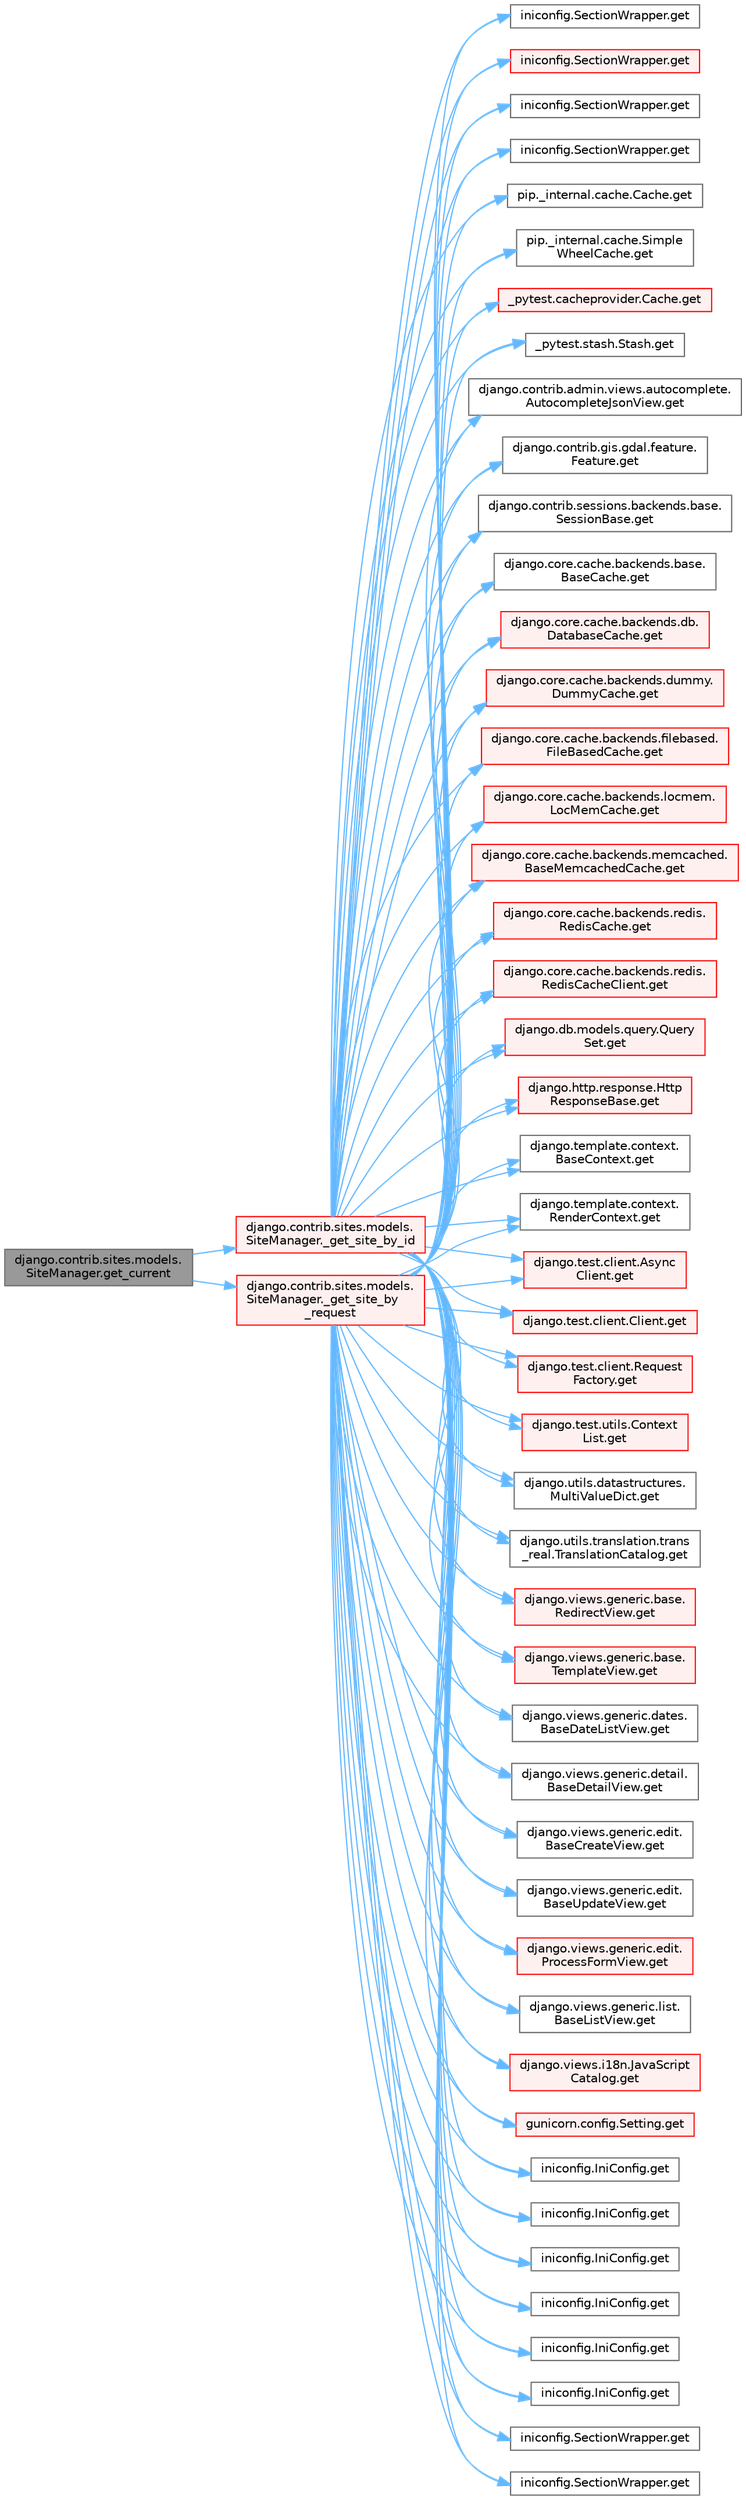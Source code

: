 digraph "django.contrib.sites.models.SiteManager.get_current"
{
 // LATEX_PDF_SIZE
  bgcolor="transparent";
  edge [fontname=Helvetica,fontsize=10,labelfontname=Helvetica,labelfontsize=10];
  node [fontname=Helvetica,fontsize=10,shape=box,height=0.2,width=0.4];
  rankdir="LR";
  Node1 [id="Node000001",label="django.contrib.sites.models.\lSiteManager.get_current",height=0.2,width=0.4,color="gray40", fillcolor="grey60", style="filled", fontcolor="black",tooltip=" "];
  Node1 -> Node2 [id="edge1_Node000001_Node000002",color="steelblue1",style="solid",tooltip=" "];
  Node2 [id="Node000002",label="django.contrib.sites.models.\lSiteManager._get_site_by_id",height=0.2,width=0.4,color="red", fillcolor="#FFF0F0", style="filled",URL="$classdjango_1_1contrib_1_1sites_1_1models_1_1_site_manager.html#aa2caa86610079c1d43d51ecd4eeffdfd",tooltip=" "];
  Node2 -> Node3 [id="edge2_Node000002_Node000003",color="steelblue1",style="solid",tooltip=" "];
  Node3 [id="Node000003",label="_pytest.cacheprovider.Cache.get",height=0.2,width=0.4,color="red", fillcolor="#FFF0F0", style="filled",URL="$class__pytest_1_1cacheprovider_1_1_cache.html#a752b42a7c4034371bcd23244b1862148",tooltip=" "];
  Node2 -> Node5 [id="edge3_Node000002_Node000005",color="steelblue1",style="solid",tooltip=" "];
  Node5 [id="Node000005",label="_pytest.stash.Stash.get",height=0.2,width=0.4,color="grey40", fillcolor="white", style="filled",URL="$class__pytest_1_1stash_1_1_stash.html#a7fec5e28d31d41b05838c98ac277c8c5",tooltip=" "];
  Node2 -> Node6 [id="edge4_Node000002_Node000006",color="steelblue1",style="solid",tooltip=" "];
  Node6 [id="Node000006",label="django.contrib.admin.views.autocomplete.\lAutocompleteJsonView.get",height=0.2,width=0.4,color="grey40", fillcolor="white", style="filled",URL="$classdjango_1_1contrib_1_1admin_1_1views_1_1autocomplete_1_1_autocomplete_json_view.html#a34a861d7d91bddbce574ab88c184895e",tooltip=" "];
  Node2 -> Node7 [id="edge5_Node000002_Node000007",color="steelblue1",style="solid",tooltip=" "];
  Node7 [id="Node000007",label="django.contrib.gis.gdal.feature.\lFeature.get",height=0.2,width=0.4,color="grey40", fillcolor="white", style="filled",URL="$classdjango_1_1contrib_1_1gis_1_1gdal_1_1feature_1_1_feature.html#a21986d93135566e82dd6f57de5e37038",tooltip=" "];
  Node2 -> Node8 [id="edge6_Node000002_Node000008",color="steelblue1",style="solid",tooltip=" "];
  Node8 [id="Node000008",label="django.contrib.sessions.backends.base.\lSessionBase.get",height=0.2,width=0.4,color="grey40", fillcolor="white", style="filled",URL="$classdjango_1_1contrib_1_1sessions_1_1backends_1_1base_1_1_session_base.html#a7d41576dd78ee0cae19d35e409a0dac4",tooltip=" "];
  Node2 -> Node9 [id="edge7_Node000002_Node000009",color="steelblue1",style="solid",tooltip=" "];
  Node9 [id="Node000009",label="django.core.cache.backends.base.\lBaseCache.get",height=0.2,width=0.4,color="grey40", fillcolor="white", style="filled",URL="$classdjango_1_1core_1_1cache_1_1backends_1_1base_1_1_base_cache.html#a670decaea5fb02f8e13f62c4a8d3b691",tooltip=" "];
  Node2 -> Node10 [id="edge8_Node000002_Node000010",color="steelblue1",style="solid",tooltip=" "];
  Node10 [id="Node000010",label="django.core.cache.backends.db.\lDatabaseCache.get",height=0.2,width=0.4,color="red", fillcolor="#FFF0F0", style="filled",URL="$classdjango_1_1core_1_1cache_1_1backends_1_1db_1_1_database_cache.html#ab7c8bab4308c7ceac722a940914fedf1",tooltip=" "];
  Node2 -> Node12 [id="edge9_Node000002_Node000012",color="steelblue1",style="solid",tooltip=" "];
  Node12 [id="Node000012",label="django.core.cache.backends.dummy.\lDummyCache.get",height=0.2,width=0.4,color="red", fillcolor="#FFF0F0", style="filled",URL="$classdjango_1_1core_1_1cache_1_1backends_1_1dummy_1_1_dummy_cache.html#a91db0f78eeef15ccb77c8c518e12de81",tooltip=" "];
  Node2 -> Node1455 [id="edge10_Node000002_Node001455",color="steelblue1",style="solid",tooltip=" "];
  Node1455 [id="Node001455",label="django.core.cache.backends.filebased.\lFileBasedCache.get",height=0.2,width=0.4,color="red", fillcolor="#FFF0F0", style="filled",URL="$classdjango_1_1core_1_1cache_1_1backends_1_1filebased_1_1_file_based_cache.html#a81478fa25dd545d6e223f4e3d6760646",tooltip=" "];
  Node2 -> Node1649 [id="edge11_Node000002_Node001649",color="steelblue1",style="solid",tooltip=" "];
  Node1649 [id="Node001649",label="django.core.cache.backends.locmem.\lLocMemCache.get",height=0.2,width=0.4,color="red", fillcolor="#FFF0F0", style="filled",URL="$classdjango_1_1core_1_1cache_1_1backends_1_1locmem_1_1_loc_mem_cache.html#aeb7aff9d132188d4b106f42045eaf803",tooltip=" "];
  Node2 -> Node1651 [id="edge12_Node000002_Node001651",color="steelblue1",style="solid",tooltip=" "];
  Node1651 [id="Node001651",label="django.core.cache.backends.memcached.\lBaseMemcachedCache.get",height=0.2,width=0.4,color="red", fillcolor="#FFF0F0", style="filled",URL="$classdjango_1_1core_1_1cache_1_1backends_1_1memcached_1_1_base_memcached_cache.html#ad5e6be20ce407cf4548603d3b413c56e",tooltip=" "];
  Node2 -> Node1652 [id="edge13_Node000002_Node001652",color="steelblue1",style="solid",tooltip=" "];
  Node1652 [id="Node001652",label="django.core.cache.backends.redis.\lRedisCache.get",height=0.2,width=0.4,color="red", fillcolor="#FFF0F0", style="filled",URL="$classdjango_1_1core_1_1cache_1_1backends_1_1redis_1_1_redis_cache.html#ac5ae812bc82909854e7658e31c37fdcb",tooltip=" "];
  Node2 -> Node1653 [id="edge14_Node000002_Node001653",color="steelblue1",style="solid",tooltip=" "];
  Node1653 [id="Node001653",label="django.core.cache.backends.redis.\lRedisCacheClient.get",height=0.2,width=0.4,color="red", fillcolor="#FFF0F0", style="filled",URL="$classdjango_1_1core_1_1cache_1_1backends_1_1redis_1_1_redis_cache_client.html#aa437370e2a6efba9f9cdf9beb76611ea",tooltip=" "];
  Node2 -> Node1654 [id="edge15_Node000002_Node001654",color="steelblue1",style="solid",tooltip=" "];
  Node1654 [id="Node001654",label="django.db.models.query.Query\lSet.get",height=0.2,width=0.4,color="red", fillcolor="#FFF0F0", style="filled",URL="$classdjango_1_1db_1_1models_1_1query_1_1_query_set.html#afe9afa909843984d4fa4c2555f0f1310",tooltip=" "];
  Node2 -> Node1677 [id="edge16_Node000002_Node001677",color="steelblue1",style="solid",tooltip=" "];
  Node1677 [id="Node001677",label="django.http.response.Http\lResponseBase.get",height=0.2,width=0.4,color="red", fillcolor="#FFF0F0", style="filled",URL="$classdjango_1_1http_1_1response_1_1_http_response_base.html#ae2baff89ce088ff5c75d643fbbe62a1d",tooltip=" "];
  Node2 -> Node1678 [id="edge17_Node000002_Node001678",color="steelblue1",style="solid",tooltip=" "];
  Node1678 [id="Node001678",label="django.template.context.\lBaseContext.get",height=0.2,width=0.4,color="grey40", fillcolor="white", style="filled",URL="$classdjango_1_1template_1_1context_1_1_base_context.html#aa6bca4c3b5ae1ea243543be4c63cba66",tooltip=" "];
  Node2 -> Node1679 [id="edge18_Node000002_Node001679",color="steelblue1",style="solid",tooltip=" "];
  Node1679 [id="Node001679",label="django.template.context.\lRenderContext.get",height=0.2,width=0.4,color="grey40", fillcolor="white", style="filled",URL="$classdjango_1_1template_1_1context_1_1_render_context.html#a5d75cc6852de769dbc5d5812ee293920",tooltip=" "];
  Node2 -> Node1680 [id="edge19_Node000002_Node001680",color="steelblue1",style="solid",tooltip=" "];
  Node1680 [id="Node001680",label="django.test.client.Async\lClient.get",height=0.2,width=0.4,color="red", fillcolor="#FFF0F0", style="filled",URL="$classdjango_1_1test_1_1client_1_1_async_client.html#ac0d5bba8e7175389ee57c8dfe5d79413",tooltip=" "];
  Node2 -> Node1681 [id="edge20_Node000002_Node001681",color="steelblue1",style="solid",tooltip=" "];
  Node1681 [id="Node001681",label="django.test.client.Client.get",height=0.2,width=0.4,color="red", fillcolor="#FFF0F0", style="filled",URL="$classdjango_1_1test_1_1client_1_1_client.html#a7aed7a3986cc017e8c62922005d98305",tooltip=" "];
  Node2 -> Node1682 [id="edge21_Node000002_Node001682",color="steelblue1",style="solid",tooltip=" "];
  Node1682 [id="Node001682",label="django.test.client.Request\lFactory.get",height=0.2,width=0.4,color="red", fillcolor="#FFF0F0", style="filled",URL="$classdjango_1_1test_1_1client_1_1_request_factory.html#af1604d8bd1d1639f245d371c186a3261",tooltip=" "];
  Node2 -> Node1683 [id="edge22_Node000002_Node001683",color="steelblue1",style="solid",tooltip=" "];
  Node1683 [id="Node001683",label="django.test.utils.Context\lList.get",height=0.2,width=0.4,color="red", fillcolor="#FFF0F0", style="filled",URL="$classdjango_1_1test_1_1utils_1_1_context_list.html#a1797663a8ac92f44dcb9ad281a896842",tooltip=" "];
  Node2 -> Node2093 [id="edge23_Node000002_Node002093",color="steelblue1",style="solid",tooltip=" "];
  Node2093 [id="Node002093",label="django.utils.datastructures.\lMultiValueDict.get",height=0.2,width=0.4,color="grey40", fillcolor="white", style="filled",URL="$classdjango_1_1utils_1_1datastructures_1_1_multi_value_dict.html#a4018ed4ed7f94277630f7228ef396c94",tooltip=" "];
  Node2 -> Node2094 [id="edge24_Node000002_Node002094",color="steelblue1",style="solid",tooltip=" "];
  Node2094 [id="Node002094",label="django.utils.translation.trans\l_real.TranslationCatalog.get",height=0.2,width=0.4,color="grey40", fillcolor="white", style="filled",URL="$classdjango_1_1utils_1_1translation_1_1trans__real_1_1_translation_catalog.html#a3767ba1b641f9310cac42bc0703e7fe6",tooltip=" "];
  Node2 -> Node2095 [id="edge25_Node000002_Node002095",color="steelblue1",style="solid",tooltip=" "];
  Node2095 [id="Node002095",label="django.views.generic.base.\lRedirectView.get",height=0.2,width=0.4,color="red", fillcolor="#FFF0F0", style="filled",URL="$classdjango_1_1views_1_1generic_1_1base_1_1_redirect_view.html#ab6c171df77475a0b78266f48084ea5fb",tooltip=" "];
  Node2 -> Node2111 [id="edge26_Node000002_Node002111",color="steelblue1",style="solid",tooltip=" "];
  Node2111 [id="Node002111",label="django.views.generic.base.\lTemplateView.get",height=0.2,width=0.4,color="red", fillcolor="#FFF0F0", style="filled",URL="$classdjango_1_1views_1_1generic_1_1base_1_1_template_view.html#a12232ec7fd058af76ce8c7af132ef915",tooltip=" "];
  Node2 -> Node2182 [id="edge27_Node000002_Node002182",color="steelblue1",style="solid",tooltip=" "];
  Node2182 [id="Node002182",label="django.views.generic.dates.\lBaseDateListView.get",height=0.2,width=0.4,color="grey40", fillcolor="white", style="filled",URL="$classdjango_1_1views_1_1generic_1_1dates_1_1_base_date_list_view.html#a8d4e06af704289fed39c21f96fc70015",tooltip=" "];
  Node2 -> Node2183 [id="edge28_Node000002_Node002183",color="steelblue1",style="solid",tooltip=" "];
  Node2183 [id="Node002183",label="django.views.generic.detail.\lBaseDetailView.get",height=0.2,width=0.4,color="grey40", fillcolor="white", style="filled",URL="$classdjango_1_1views_1_1generic_1_1detail_1_1_base_detail_view.html#a2c42312d10a24e4afd4c4f4a8447a20b",tooltip=" "];
  Node2 -> Node2184 [id="edge29_Node000002_Node002184",color="steelblue1",style="solid",tooltip=" "];
  Node2184 [id="Node002184",label="django.views.generic.edit.\lBaseCreateView.get",height=0.2,width=0.4,color="grey40", fillcolor="white", style="filled",URL="$classdjango_1_1views_1_1generic_1_1edit_1_1_base_create_view.html#a395fdf6c5e9872b58af4fcb5dad0c341",tooltip=" "];
  Node2 -> Node2185 [id="edge30_Node000002_Node002185",color="steelblue1",style="solid",tooltip=" "];
  Node2185 [id="Node002185",label="django.views.generic.edit.\lBaseUpdateView.get",height=0.2,width=0.4,color="grey40", fillcolor="white", style="filled",URL="$classdjango_1_1views_1_1generic_1_1edit_1_1_base_update_view.html#a4060562b5e42a8329fe7b3ccc046afdd",tooltip=" "];
  Node2 -> Node2186 [id="edge31_Node000002_Node002186",color="steelblue1",style="solid",tooltip=" "];
  Node2186 [id="Node002186",label="django.views.generic.edit.\lProcessFormView.get",height=0.2,width=0.4,color="red", fillcolor="#FFF0F0", style="filled",URL="$classdjango_1_1views_1_1generic_1_1edit_1_1_process_form_view.html#af7def109918828469fd90c209d775e40",tooltip=" "];
  Node2 -> Node2187 [id="edge32_Node000002_Node002187",color="steelblue1",style="solid",tooltip=" "];
  Node2187 [id="Node002187",label="django.views.generic.list.\lBaseListView.get",height=0.2,width=0.4,color="grey40", fillcolor="white", style="filled",URL="$classdjango_1_1views_1_1generic_1_1list_1_1_base_list_view.html#af1b9f95588730e85e94be86fd556acef",tooltip=" "];
  Node2 -> Node2188 [id="edge33_Node000002_Node002188",color="steelblue1",style="solid",tooltip=" "];
  Node2188 [id="Node002188",label="django.views.i18n.JavaScript\lCatalog.get",height=0.2,width=0.4,color="red", fillcolor="#FFF0F0", style="filled",URL="$classdjango_1_1views_1_1i18n_1_1_java_script_catalog.html#af1c89ce907d49f49fe2456be8eaa39d2",tooltip=" "];
  Node2 -> Node2190 [id="edge34_Node000002_Node002190",color="steelblue1",style="solid",tooltip=" "];
  Node2190 [id="Node002190",label="gunicorn.config.Setting.get",height=0.2,width=0.4,color="red", fillcolor="#FFF0F0", style="filled",URL="$classgunicorn_1_1config_1_1_setting.html#a073fc5db1c568f183f22d137009d059f",tooltip=" "];
  Node2 -> Node2191 [id="edge35_Node000002_Node002191",color="steelblue1",style="solid",tooltip=" "];
  Node2191 [id="Node002191",label="iniconfig.IniConfig.get",height=0.2,width=0.4,color="grey40", fillcolor="white", style="filled",URL="$classiniconfig_1_1_ini_config.html#a214ac1bcd2b3e307861d1c98c5bd73a5",tooltip=" "];
  Node2 -> Node2192 [id="edge36_Node000002_Node002192",color="steelblue1",style="solid",tooltip=" "];
  Node2192 [id="Node002192",label="iniconfig.IniConfig.get",height=0.2,width=0.4,color="grey40", fillcolor="white", style="filled",URL="$classiniconfig_1_1_ini_config.html#a9f9c5d75bf2f24fec0007dce7e967d33",tooltip=" "];
  Node2 -> Node2193 [id="edge37_Node000002_Node002193",color="steelblue1",style="solid",tooltip=" "];
  Node2193 [id="Node002193",label="iniconfig.IniConfig.get",height=0.2,width=0.4,color="grey40", fillcolor="white", style="filled",URL="$classiniconfig_1_1_ini_config.html#a03d5f5f39b283e09a4ea0e9f7776b400",tooltip=" "];
  Node2 -> Node2194 [id="edge38_Node000002_Node002194",color="steelblue1",style="solid",tooltip=" "];
  Node2194 [id="Node002194",label="iniconfig.IniConfig.get",height=0.2,width=0.4,color="grey40", fillcolor="white", style="filled",URL="$classiniconfig_1_1_ini_config.html#a6fa648d88a684669548e8b7b324f84d4",tooltip=" "];
  Node2 -> Node2195 [id="edge39_Node000002_Node002195",color="steelblue1",style="solid",tooltip=" "];
  Node2195 [id="Node002195",label="iniconfig.IniConfig.get",height=0.2,width=0.4,color="grey40", fillcolor="white", style="filled",URL="$classiniconfig_1_1_ini_config.html#a508514ce0ae9e18309bc0d1df9647c9e",tooltip=" "];
  Node2 -> Node2196 [id="edge40_Node000002_Node002196",color="steelblue1",style="solid",tooltip=" "];
  Node2196 [id="Node002196",label="iniconfig.IniConfig.get",height=0.2,width=0.4,color="grey40", fillcolor="white", style="filled",URL="$classiniconfig_1_1_ini_config.html#ad19e1f63ae7a5cf613c02dbcf52685ee",tooltip=" "];
  Node2 -> Node2197 [id="edge41_Node000002_Node002197",color="steelblue1",style="solid",tooltip=" "];
  Node2197 [id="Node002197",label="iniconfig.SectionWrapper.get",height=0.2,width=0.4,color="grey40", fillcolor="white", style="filled",URL="$classiniconfig_1_1_section_wrapper.html#a56524d447042f6a72868caf2bc201256",tooltip=" "];
  Node2 -> Node2198 [id="edge42_Node000002_Node002198",color="steelblue1",style="solid",tooltip=" "];
  Node2198 [id="Node002198",label="iniconfig.SectionWrapper.get",height=0.2,width=0.4,color="grey40", fillcolor="white", style="filled",URL="$classiniconfig_1_1_section_wrapper.html#a8463a275d2791bbfde7e32cf0438a8e5",tooltip=" "];
  Node2 -> Node2199 [id="edge43_Node000002_Node002199",color="steelblue1",style="solid",tooltip=" "];
  Node2199 [id="Node002199",label="iniconfig.SectionWrapper.get",height=0.2,width=0.4,color="grey40", fillcolor="white", style="filled",URL="$classiniconfig_1_1_section_wrapper.html#a6c11a0ce05e1e24b93f059563cd72a30",tooltip=" "];
  Node2 -> Node2200 [id="edge44_Node000002_Node002200",color="steelblue1",style="solid",tooltip=" "];
  Node2200 [id="Node002200",label="iniconfig.SectionWrapper.get",height=0.2,width=0.4,color="red", fillcolor="#FFF0F0", style="filled",URL="$classiniconfig_1_1_section_wrapper.html#a1532012acf55bd506b3c266ee9420666",tooltip=" "];
  Node2 -> Node2201 [id="edge45_Node000002_Node002201",color="steelblue1",style="solid",tooltip=" "];
  Node2201 [id="Node002201",label="iniconfig.SectionWrapper.get",height=0.2,width=0.4,color="grey40", fillcolor="white", style="filled",URL="$classiniconfig_1_1_section_wrapper.html#a7ebc71e2046f5173a5ddf903ede8927f",tooltip=" "];
  Node2 -> Node2202 [id="edge46_Node000002_Node002202",color="steelblue1",style="solid",tooltip=" "];
  Node2202 [id="Node002202",label="iniconfig.SectionWrapper.get",height=0.2,width=0.4,color="grey40", fillcolor="white", style="filled",URL="$classiniconfig_1_1_section_wrapper.html#a334537a71c277e3266a0fd3f9c599df1",tooltip=" "];
  Node2 -> Node2203 [id="edge47_Node000002_Node002203",color="steelblue1",style="solid",tooltip=" "];
  Node2203 [id="Node002203",label="pip._internal.cache.Cache.get",height=0.2,width=0.4,color="grey40", fillcolor="white", style="filled",URL="$classpip_1_1__internal_1_1cache_1_1_cache.html#ad95f772f6ababe1fa35f7e17a4aba68d",tooltip=" "];
  Node2 -> Node2204 [id="edge48_Node000002_Node002204",color="steelblue1",style="solid",tooltip=" "];
  Node2204 [id="Node002204",label="pip._internal.cache.Simple\lWheelCache.get",height=0.2,width=0.4,color="grey40", fillcolor="white", style="filled",URL="$classpip_1_1__internal_1_1cache_1_1_simple_wheel_cache.html#ac01760c9d465f62ad08e91262ad3c906",tooltip=" "];
  Node1 -> Node4527 [id="edge49_Node000001_Node004527",color="steelblue1",style="solid",tooltip=" "];
  Node4527 [id="Node004527",label="django.contrib.sites.models.\lSiteManager._get_site_by\l_request",height=0.2,width=0.4,color="red", fillcolor="#FFF0F0", style="filled",URL="$classdjango_1_1contrib_1_1sites_1_1models_1_1_site_manager.html#afe4ac1f1603e7bc2e95bd348c30e9d81",tooltip=" "];
  Node4527 -> Node3 [id="edge50_Node004527_Node000003",color="steelblue1",style="solid",tooltip=" "];
  Node4527 -> Node5 [id="edge51_Node004527_Node000005",color="steelblue1",style="solid",tooltip=" "];
  Node4527 -> Node6 [id="edge52_Node004527_Node000006",color="steelblue1",style="solid",tooltip=" "];
  Node4527 -> Node7 [id="edge53_Node004527_Node000007",color="steelblue1",style="solid",tooltip=" "];
  Node4527 -> Node8 [id="edge54_Node004527_Node000008",color="steelblue1",style="solid",tooltip=" "];
  Node4527 -> Node9 [id="edge55_Node004527_Node000009",color="steelblue1",style="solid",tooltip=" "];
  Node4527 -> Node10 [id="edge56_Node004527_Node000010",color="steelblue1",style="solid",tooltip=" "];
  Node4527 -> Node12 [id="edge57_Node004527_Node000012",color="steelblue1",style="solid",tooltip=" "];
  Node4527 -> Node1455 [id="edge58_Node004527_Node001455",color="steelblue1",style="solid",tooltip=" "];
  Node4527 -> Node1649 [id="edge59_Node004527_Node001649",color="steelblue1",style="solid",tooltip=" "];
  Node4527 -> Node1651 [id="edge60_Node004527_Node001651",color="steelblue1",style="solid",tooltip=" "];
  Node4527 -> Node1652 [id="edge61_Node004527_Node001652",color="steelblue1",style="solid",tooltip=" "];
  Node4527 -> Node1653 [id="edge62_Node004527_Node001653",color="steelblue1",style="solid",tooltip=" "];
  Node4527 -> Node1654 [id="edge63_Node004527_Node001654",color="steelblue1",style="solid",tooltip=" "];
  Node4527 -> Node1677 [id="edge64_Node004527_Node001677",color="steelblue1",style="solid",tooltip=" "];
  Node4527 -> Node1678 [id="edge65_Node004527_Node001678",color="steelblue1",style="solid",tooltip=" "];
  Node4527 -> Node1679 [id="edge66_Node004527_Node001679",color="steelblue1",style="solid",tooltip=" "];
  Node4527 -> Node1680 [id="edge67_Node004527_Node001680",color="steelblue1",style="solid",tooltip=" "];
  Node4527 -> Node1681 [id="edge68_Node004527_Node001681",color="steelblue1",style="solid",tooltip=" "];
  Node4527 -> Node1682 [id="edge69_Node004527_Node001682",color="steelblue1",style="solid",tooltip=" "];
  Node4527 -> Node1683 [id="edge70_Node004527_Node001683",color="steelblue1",style="solid",tooltip=" "];
  Node4527 -> Node2093 [id="edge71_Node004527_Node002093",color="steelblue1",style="solid",tooltip=" "];
  Node4527 -> Node2094 [id="edge72_Node004527_Node002094",color="steelblue1",style="solid",tooltip=" "];
  Node4527 -> Node2095 [id="edge73_Node004527_Node002095",color="steelblue1",style="solid",tooltip=" "];
  Node4527 -> Node2111 [id="edge74_Node004527_Node002111",color="steelblue1",style="solid",tooltip=" "];
  Node4527 -> Node2182 [id="edge75_Node004527_Node002182",color="steelblue1",style="solid",tooltip=" "];
  Node4527 -> Node2183 [id="edge76_Node004527_Node002183",color="steelblue1",style="solid",tooltip=" "];
  Node4527 -> Node2184 [id="edge77_Node004527_Node002184",color="steelblue1",style="solid",tooltip=" "];
  Node4527 -> Node2185 [id="edge78_Node004527_Node002185",color="steelblue1",style="solid",tooltip=" "];
  Node4527 -> Node2186 [id="edge79_Node004527_Node002186",color="steelblue1",style="solid",tooltip=" "];
  Node4527 -> Node2187 [id="edge80_Node004527_Node002187",color="steelblue1",style="solid",tooltip=" "];
  Node4527 -> Node2188 [id="edge81_Node004527_Node002188",color="steelblue1",style="solid",tooltip=" "];
  Node4527 -> Node2190 [id="edge82_Node004527_Node002190",color="steelblue1",style="solid",tooltip=" "];
  Node4527 -> Node2191 [id="edge83_Node004527_Node002191",color="steelblue1",style="solid",tooltip=" "];
  Node4527 -> Node2192 [id="edge84_Node004527_Node002192",color="steelblue1",style="solid",tooltip=" "];
  Node4527 -> Node2193 [id="edge85_Node004527_Node002193",color="steelblue1",style="solid",tooltip=" "];
  Node4527 -> Node2194 [id="edge86_Node004527_Node002194",color="steelblue1",style="solid",tooltip=" "];
  Node4527 -> Node2195 [id="edge87_Node004527_Node002195",color="steelblue1",style="solid",tooltip=" "];
  Node4527 -> Node2196 [id="edge88_Node004527_Node002196",color="steelblue1",style="solid",tooltip=" "];
  Node4527 -> Node2197 [id="edge89_Node004527_Node002197",color="steelblue1",style="solid",tooltip=" "];
  Node4527 -> Node2198 [id="edge90_Node004527_Node002198",color="steelblue1",style="solid",tooltip=" "];
  Node4527 -> Node2199 [id="edge91_Node004527_Node002199",color="steelblue1",style="solid",tooltip=" "];
  Node4527 -> Node2200 [id="edge92_Node004527_Node002200",color="steelblue1",style="solid",tooltip=" "];
  Node4527 -> Node2201 [id="edge93_Node004527_Node002201",color="steelblue1",style="solid",tooltip=" "];
  Node4527 -> Node2202 [id="edge94_Node004527_Node002202",color="steelblue1",style="solid",tooltip=" "];
  Node4527 -> Node2203 [id="edge95_Node004527_Node002203",color="steelblue1",style="solid",tooltip=" "];
  Node4527 -> Node2204 [id="edge96_Node004527_Node002204",color="steelblue1",style="solid",tooltip=" "];
}
